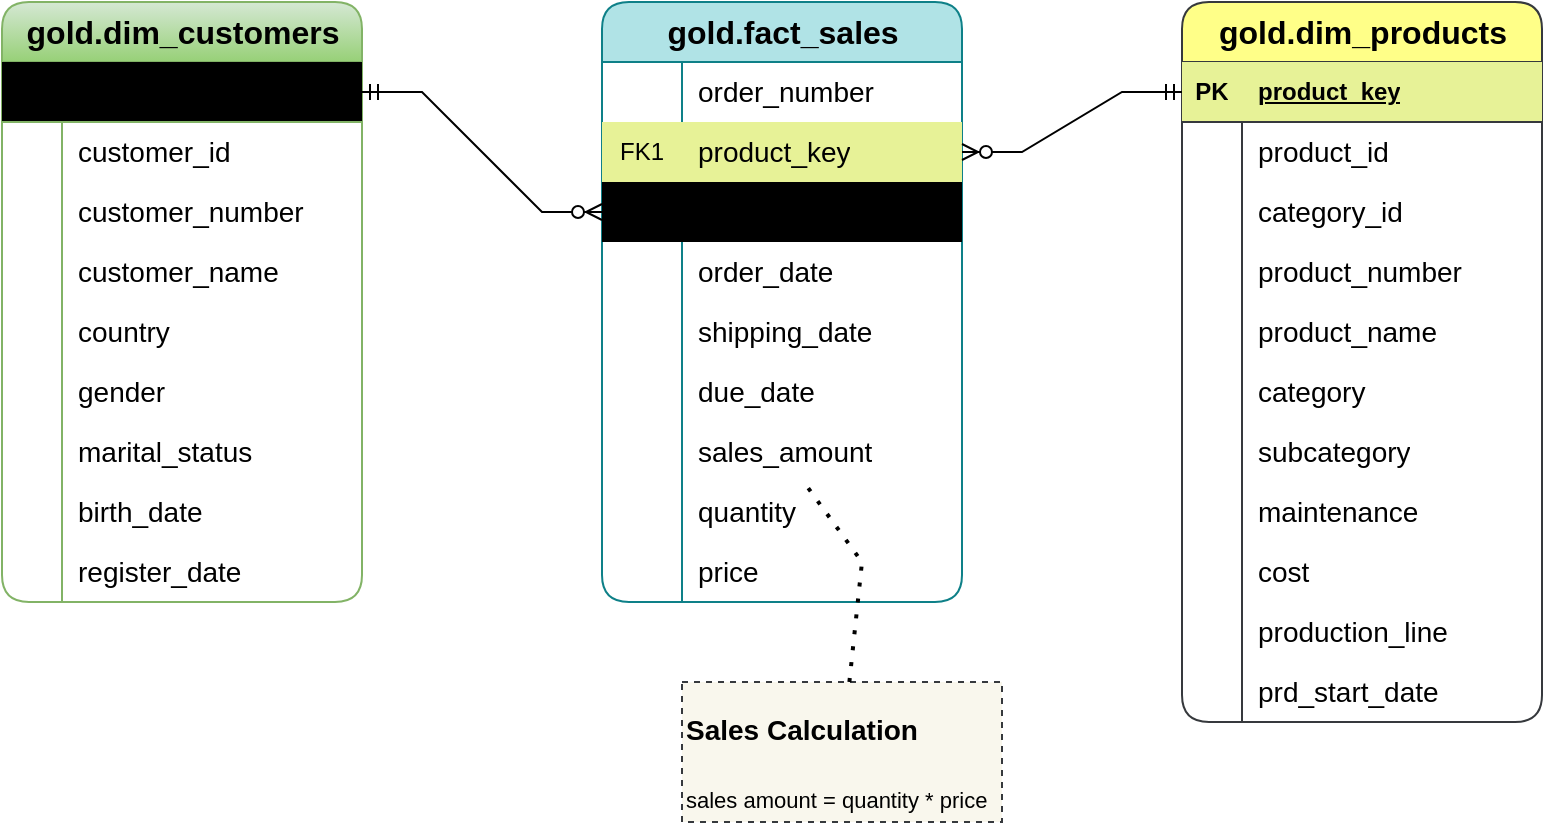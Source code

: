 <mxfile version="28.0.4">
  <diagram name="Page-1" id="lyp8Rdir4CMqiBFdiH6q">
    <mxGraphModel dx="772" dy="549" grid="1" gridSize="10" guides="1" tooltips="1" connect="1" arrows="1" fold="1" page="1" pageScale="1" pageWidth="850" pageHeight="1100" math="0" shadow="0">
      <root>
        <mxCell id="0" />
        <mxCell id="1" parent="0" />
        <mxCell id="yw7yTj31oq8TLsdQ5HwV-1" value="&lt;font style=&quot;font-size: 16px;&quot;&gt;gold.fact_sales&lt;/font&gt;" style="shape=table;startSize=30;container=1;collapsible=1;childLayout=tableLayout;fixedRows=1;rowLines=0;fontStyle=1;align=center;resizeLast=1;html=1;shadow=0;swimlaneLine=1;rounded=1;fillColor=#b0e3e6;strokeColor=#0e8088;" vertex="1" parent="1">
          <mxGeometry x="320" y="160" width="180" height="300" as="geometry" />
        </mxCell>
        <mxCell id="yw7yTj31oq8TLsdQ5HwV-5" value="" style="shape=tableRow;horizontal=0;startSize=0;swimlaneHead=0;swimlaneBody=0;fillColor=none;collapsible=0;dropTarget=0;points=[[0,0.5],[1,0.5]];portConstraint=eastwest;top=0;left=0;right=0;bottom=0;" vertex="1" parent="yw7yTj31oq8TLsdQ5HwV-1">
          <mxGeometry y="30" width="180" height="30" as="geometry" />
        </mxCell>
        <mxCell id="yw7yTj31oq8TLsdQ5HwV-6" value="" style="shape=partialRectangle;connectable=0;fillColor=none;top=0;left=0;bottom=0;right=0;editable=1;overflow=hidden;whiteSpace=wrap;html=1;" vertex="1" parent="yw7yTj31oq8TLsdQ5HwV-5">
          <mxGeometry width="40" height="30" as="geometry">
            <mxRectangle width="40" height="30" as="alternateBounds" />
          </mxGeometry>
        </mxCell>
        <mxCell id="yw7yTj31oq8TLsdQ5HwV-7" value="order_number" style="shape=partialRectangle;connectable=0;fillColor=none;top=0;left=0;bottom=0;right=0;align=left;spacingLeft=6;overflow=hidden;whiteSpace=wrap;html=1;fontSize=14;" vertex="1" parent="yw7yTj31oq8TLsdQ5HwV-5">
          <mxGeometry x="40" width="140" height="30" as="geometry">
            <mxRectangle width="140" height="30" as="alternateBounds" />
          </mxGeometry>
        </mxCell>
        <mxCell id="yw7yTj31oq8TLsdQ5HwV-8" value="" style="shape=tableRow;horizontal=0;startSize=0;swimlaneHead=0;swimlaneBody=0;collapsible=0;dropTarget=0;points=[[0,0.5],[1,0.5]];portConstraint=eastwest;top=0;left=0;right=0;bottom=0;fillColor=light-dark(#FFFFFF,#212100);strokeColor=#36393d;gradientColor=light-dark(#fcff33, #ff7777);" vertex="1" parent="yw7yTj31oq8TLsdQ5HwV-1">
          <mxGeometry y="60" width="180" height="30" as="geometry" />
        </mxCell>
        <mxCell id="yw7yTj31oq8TLsdQ5HwV-9" value="FK1" style="shape=partialRectangle;connectable=0;fillColor=light-dark(#e7f297, #212100);top=0;left=0;bottom=0;right=0;editable=1;overflow=hidden;whiteSpace=wrap;html=1;strokeColor=#36393d;" vertex="1" parent="yw7yTj31oq8TLsdQ5HwV-8">
          <mxGeometry width="40" height="30" as="geometry">
            <mxRectangle width="40" height="30" as="alternateBounds" />
          </mxGeometry>
        </mxCell>
        <mxCell id="yw7yTj31oq8TLsdQ5HwV-10" value="product_key" style="shape=partialRectangle;connectable=0;fillColor=light-dark(#e7f297, #212100);top=0;left=0;bottom=0;right=0;align=left;spacingLeft=6;overflow=hidden;whiteSpace=wrap;html=1;shadow=0;fontSize=14;strokeColor=#36393d;" vertex="1" parent="yw7yTj31oq8TLsdQ5HwV-8">
          <mxGeometry x="40" width="140" height="30" as="geometry">
            <mxRectangle width="140" height="30" as="alternateBounds" />
          </mxGeometry>
        </mxCell>
        <mxCell id="yw7yTj31oq8TLsdQ5HwV-11" value="" style="shape=tableRow;horizontal=0;startSize=0;swimlaneHead=0;swimlaneBody=0;fillColor=#d5e8d4;collapsible=0;dropTarget=0;points=[[0,0.5],[1,0.5]];portConstraint=eastwest;top=0;left=0;right=0;bottom=0;gradientColor=light-dark(#d9eecd, #295a0d);strokeColor=#82b366;" vertex="1" parent="yw7yTj31oq8TLsdQ5HwV-1">
          <mxGeometry y="90" width="180" height="30" as="geometry" />
        </mxCell>
        <mxCell id="yw7yTj31oq8TLsdQ5HwV-12" value="FK2" style="shape=partialRectangle;connectable=0;fillColor=none;top=0;left=0;bottom=0;right=0;editable=1;overflow=hidden;whiteSpace=wrap;html=1;" vertex="1" parent="yw7yTj31oq8TLsdQ5HwV-11">
          <mxGeometry width="40" height="30" as="geometry">
            <mxRectangle width="40" height="30" as="alternateBounds" />
          </mxGeometry>
        </mxCell>
        <mxCell id="yw7yTj31oq8TLsdQ5HwV-13" value="customer_key" style="shape=partialRectangle;connectable=0;fillColor=none;top=0;left=0;bottom=0;right=0;align=left;spacingLeft=6;overflow=hidden;whiteSpace=wrap;html=1;fontSize=14;" vertex="1" parent="yw7yTj31oq8TLsdQ5HwV-11">
          <mxGeometry x="40" width="140" height="30" as="geometry">
            <mxRectangle width="140" height="30" as="alternateBounds" />
          </mxGeometry>
        </mxCell>
        <mxCell id="yw7yTj31oq8TLsdQ5HwV-14" value="" style="shape=tableRow;horizontal=0;startSize=0;swimlaneHead=0;swimlaneBody=0;fillColor=none;collapsible=0;dropTarget=0;points=[[0,0.5],[1,0.5]];portConstraint=eastwest;top=0;left=0;right=0;bottom=0;" vertex="1" parent="yw7yTj31oq8TLsdQ5HwV-1">
          <mxGeometry y="120" width="180" height="30" as="geometry" />
        </mxCell>
        <mxCell id="yw7yTj31oq8TLsdQ5HwV-15" value="" style="shape=partialRectangle;connectable=0;fillColor=none;top=0;left=0;bottom=0;right=0;editable=1;overflow=hidden;whiteSpace=wrap;html=1;" vertex="1" parent="yw7yTj31oq8TLsdQ5HwV-14">
          <mxGeometry width="40" height="30" as="geometry">
            <mxRectangle width="40" height="30" as="alternateBounds" />
          </mxGeometry>
        </mxCell>
        <mxCell id="yw7yTj31oq8TLsdQ5HwV-16" value="order_date" style="shape=partialRectangle;connectable=0;fillColor=none;top=0;left=0;bottom=0;right=0;align=left;spacingLeft=6;overflow=hidden;whiteSpace=wrap;html=1;fontSize=14;" vertex="1" parent="yw7yTj31oq8TLsdQ5HwV-14">
          <mxGeometry x="40" width="140" height="30" as="geometry">
            <mxRectangle width="140" height="30" as="alternateBounds" />
          </mxGeometry>
        </mxCell>
        <mxCell id="yw7yTj31oq8TLsdQ5HwV-17" value="" style="shape=tableRow;horizontal=0;startSize=0;swimlaneHead=0;swimlaneBody=0;fillColor=none;collapsible=0;dropTarget=0;points=[[0,0.5],[1,0.5]];portConstraint=eastwest;top=0;left=0;right=0;bottom=0;" vertex="1" parent="yw7yTj31oq8TLsdQ5HwV-1">
          <mxGeometry y="150" width="180" height="30" as="geometry" />
        </mxCell>
        <mxCell id="yw7yTj31oq8TLsdQ5HwV-18" value="" style="shape=partialRectangle;connectable=0;fillColor=none;top=0;left=0;bottom=0;right=0;editable=1;overflow=hidden;whiteSpace=wrap;html=1;" vertex="1" parent="yw7yTj31oq8TLsdQ5HwV-17">
          <mxGeometry width="40" height="30" as="geometry">
            <mxRectangle width="40" height="30" as="alternateBounds" />
          </mxGeometry>
        </mxCell>
        <mxCell id="yw7yTj31oq8TLsdQ5HwV-19" value="shipping_date" style="shape=partialRectangle;connectable=0;fillColor=none;top=0;left=0;bottom=0;right=0;align=left;spacingLeft=6;overflow=hidden;whiteSpace=wrap;html=1;fontSize=14;" vertex="1" parent="yw7yTj31oq8TLsdQ5HwV-17">
          <mxGeometry x="40" width="140" height="30" as="geometry">
            <mxRectangle width="140" height="30" as="alternateBounds" />
          </mxGeometry>
        </mxCell>
        <mxCell id="yw7yTj31oq8TLsdQ5HwV-20" value="" style="shape=tableRow;horizontal=0;startSize=0;swimlaneHead=0;swimlaneBody=0;fillColor=none;collapsible=0;dropTarget=0;points=[[0,0.5],[1,0.5]];portConstraint=eastwest;top=0;left=0;right=0;bottom=0;" vertex="1" parent="yw7yTj31oq8TLsdQ5HwV-1">
          <mxGeometry y="180" width="180" height="30" as="geometry" />
        </mxCell>
        <mxCell id="yw7yTj31oq8TLsdQ5HwV-21" value="" style="shape=partialRectangle;connectable=0;fillColor=none;top=0;left=0;bottom=0;right=0;editable=1;overflow=hidden;whiteSpace=wrap;html=1;" vertex="1" parent="yw7yTj31oq8TLsdQ5HwV-20">
          <mxGeometry width="40" height="30" as="geometry">
            <mxRectangle width="40" height="30" as="alternateBounds" />
          </mxGeometry>
        </mxCell>
        <mxCell id="yw7yTj31oq8TLsdQ5HwV-22" value="due_date" style="shape=partialRectangle;connectable=0;fillColor=none;top=0;left=0;bottom=0;right=0;align=left;spacingLeft=6;overflow=hidden;whiteSpace=wrap;html=1;fontSize=14;" vertex="1" parent="yw7yTj31oq8TLsdQ5HwV-20">
          <mxGeometry x="40" width="140" height="30" as="geometry">
            <mxRectangle width="140" height="30" as="alternateBounds" />
          </mxGeometry>
        </mxCell>
        <mxCell id="yw7yTj31oq8TLsdQ5HwV-23" value="" style="shape=tableRow;horizontal=0;startSize=0;swimlaneHead=0;swimlaneBody=0;fillColor=none;collapsible=0;dropTarget=0;points=[[0,0.5],[1,0.5]];portConstraint=eastwest;top=0;left=0;right=0;bottom=0;" vertex="1" parent="yw7yTj31oq8TLsdQ5HwV-1">
          <mxGeometry y="210" width="180" height="30" as="geometry" />
        </mxCell>
        <mxCell id="yw7yTj31oq8TLsdQ5HwV-24" value="" style="shape=partialRectangle;connectable=0;fillColor=none;top=0;left=0;bottom=0;right=0;editable=1;overflow=hidden;whiteSpace=wrap;html=1;" vertex="1" parent="yw7yTj31oq8TLsdQ5HwV-23">
          <mxGeometry width="40" height="30" as="geometry">
            <mxRectangle width="40" height="30" as="alternateBounds" />
          </mxGeometry>
        </mxCell>
        <mxCell id="yw7yTj31oq8TLsdQ5HwV-25" value="sales_amount" style="shape=partialRectangle;connectable=0;fillColor=none;top=0;left=0;bottom=0;right=0;align=left;spacingLeft=6;overflow=hidden;whiteSpace=wrap;html=1;fontSize=14;" vertex="1" parent="yw7yTj31oq8TLsdQ5HwV-23">
          <mxGeometry x="40" width="140" height="30" as="geometry">
            <mxRectangle width="140" height="30" as="alternateBounds" />
          </mxGeometry>
        </mxCell>
        <mxCell id="yw7yTj31oq8TLsdQ5HwV-26" value="" style="shape=tableRow;horizontal=0;startSize=0;swimlaneHead=0;swimlaneBody=0;fillColor=none;collapsible=0;dropTarget=0;points=[[0,0.5],[1,0.5]];portConstraint=eastwest;top=0;left=0;right=0;bottom=0;" vertex="1" parent="yw7yTj31oq8TLsdQ5HwV-1">
          <mxGeometry y="240" width="180" height="30" as="geometry" />
        </mxCell>
        <mxCell id="yw7yTj31oq8TLsdQ5HwV-27" value="" style="shape=partialRectangle;connectable=0;fillColor=none;top=0;left=0;bottom=0;right=0;editable=1;overflow=hidden;whiteSpace=wrap;html=1;" vertex="1" parent="yw7yTj31oq8TLsdQ5HwV-26">
          <mxGeometry width="40" height="30" as="geometry">
            <mxRectangle width="40" height="30" as="alternateBounds" />
          </mxGeometry>
        </mxCell>
        <mxCell id="yw7yTj31oq8TLsdQ5HwV-28" value="quantity" style="shape=partialRectangle;connectable=0;fillColor=none;top=0;left=0;bottom=0;right=0;align=left;spacingLeft=6;overflow=hidden;whiteSpace=wrap;html=1;fontSize=14;" vertex="1" parent="yw7yTj31oq8TLsdQ5HwV-26">
          <mxGeometry x="40" width="140" height="30" as="geometry">
            <mxRectangle width="140" height="30" as="alternateBounds" />
          </mxGeometry>
        </mxCell>
        <mxCell id="yw7yTj31oq8TLsdQ5HwV-29" value="" style="shape=tableRow;horizontal=0;startSize=0;swimlaneHead=0;swimlaneBody=0;fillColor=none;collapsible=0;dropTarget=0;points=[[0,0.5],[1,0.5]];portConstraint=eastwest;top=0;left=0;right=0;bottom=0;" vertex="1" parent="yw7yTj31oq8TLsdQ5HwV-1">
          <mxGeometry y="270" width="180" height="30" as="geometry" />
        </mxCell>
        <mxCell id="yw7yTj31oq8TLsdQ5HwV-30" value="" style="shape=partialRectangle;connectable=0;fillColor=none;top=0;left=0;bottom=0;right=0;editable=1;overflow=hidden;whiteSpace=wrap;html=1;" vertex="1" parent="yw7yTj31oq8TLsdQ5HwV-29">
          <mxGeometry width="40" height="30" as="geometry">
            <mxRectangle width="40" height="30" as="alternateBounds" />
          </mxGeometry>
        </mxCell>
        <mxCell id="yw7yTj31oq8TLsdQ5HwV-31" value="price" style="shape=partialRectangle;connectable=0;fillColor=none;top=0;left=0;bottom=0;right=0;align=left;spacingLeft=6;overflow=hidden;whiteSpace=wrap;html=1;fontSize=14;" vertex="1" parent="yw7yTj31oq8TLsdQ5HwV-29">
          <mxGeometry x="40" width="140" height="30" as="geometry">
            <mxRectangle width="140" height="30" as="alternateBounds" />
          </mxGeometry>
        </mxCell>
        <mxCell id="yw7yTj31oq8TLsdQ5HwV-32" value="&lt;font style=&quot;font-size: 16px;&quot;&gt;gold.dim_products&lt;/font&gt;" style="shape=table;startSize=30;container=1;collapsible=1;childLayout=tableLayout;fixedRows=1;rowLines=0;fontStyle=1;align=center;resizeLast=1;html=1;shadow=0;swimlaneLine=1;rounded=1;fillColor=#ffff88;strokeColor=#36393d;" vertex="1" parent="1">
          <mxGeometry x="610" y="160" width="180" height="360" as="geometry" />
        </mxCell>
        <mxCell id="yw7yTj31oq8TLsdQ5HwV-33" value="" style="shape=tableRow;horizontal=0;startSize=0;swimlaneHead=0;swimlaneBody=0;fillColor=light-dark(#e7f297, #212100);collapsible=0;dropTarget=0;points=[[0,0.5],[1,0.5]];portConstraint=eastwest;top=0;left=0;right=0;bottom=1;strokeColor=#36393d;gradientColor=none;" vertex="1" parent="yw7yTj31oq8TLsdQ5HwV-32">
          <mxGeometry y="30" width="180" height="30" as="geometry" />
        </mxCell>
        <mxCell id="yw7yTj31oq8TLsdQ5HwV-34" value="PK" style="shape=partialRectangle;connectable=0;fillColor=none;top=0;left=0;bottom=0;right=0;fontStyle=1;overflow=hidden;whiteSpace=wrap;html=1;" vertex="1" parent="yw7yTj31oq8TLsdQ5HwV-33">
          <mxGeometry width="30" height="30" as="geometry">
            <mxRectangle width="30" height="30" as="alternateBounds" />
          </mxGeometry>
        </mxCell>
        <mxCell id="yw7yTj31oq8TLsdQ5HwV-35" value="product_key" style="shape=partialRectangle;connectable=0;fillColor=none;top=0;left=0;bottom=0;right=0;align=left;spacingLeft=6;fontStyle=5;overflow=hidden;whiteSpace=wrap;html=1;" vertex="1" parent="yw7yTj31oq8TLsdQ5HwV-33">
          <mxGeometry x="30" width="150" height="30" as="geometry">
            <mxRectangle width="150" height="30" as="alternateBounds" />
          </mxGeometry>
        </mxCell>
        <mxCell id="yw7yTj31oq8TLsdQ5HwV-36" value="" style="shape=tableRow;horizontal=0;startSize=0;swimlaneHead=0;swimlaneBody=0;fillColor=none;collapsible=0;dropTarget=0;points=[[0,0.5],[1,0.5]];portConstraint=eastwest;top=0;left=0;right=0;bottom=0;" vertex="1" parent="yw7yTj31oq8TLsdQ5HwV-32">
          <mxGeometry y="60" width="180" height="30" as="geometry" />
        </mxCell>
        <mxCell id="yw7yTj31oq8TLsdQ5HwV-37" value="" style="shape=partialRectangle;connectable=0;fillColor=none;top=0;left=0;bottom=0;right=0;editable=1;overflow=hidden;whiteSpace=wrap;html=1;" vertex="1" parent="yw7yTj31oq8TLsdQ5HwV-36">
          <mxGeometry width="30" height="30" as="geometry">
            <mxRectangle width="30" height="30" as="alternateBounds" />
          </mxGeometry>
        </mxCell>
        <mxCell id="yw7yTj31oq8TLsdQ5HwV-38" value="product_id" style="shape=partialRectangle;connectable=0;fillColor=none;top=0;left=0;bottom=0;right=0;align=left;spacingLeft=6;overflow=hidden;whiteSpace=wrap;html=1;fontSize=14;" vertex="1" parent="yw7yTj31oq8TLsdQ5HwV-36">
          <mxGeometry x="30" width="150" height="30" as="geometry">
            <mxRectangle width="150" height="30" as="alternateBounds" />
          </mxGeometry>
        </mxCell>
        <mxCell id="yw7yTj31oq8TLsdQ5HwV-39" value="" style="shape=tableRow;horizontal=0;startSize=0;swimlaneHead=0;swimlaneBody=0;fillColor=none;collapsible=0;dropTarget=0;points=[[0,0.5],[1,0.5]];portConstraint=eastwest;top=0;left=0;right=0;bottom=0;" vertex="1" parent="yw7yTj31oq8TLsdQ5HwV-32">
          <mxGeometry y="90" width="180" height="30" as="geometry" />
        </mxCell>
        <mxCell id="yw7yTj31oq8TLsdQ5HwV-40" value="" style="shape=partialRectangle;connectable=0;fillColor=none;top=0;left=0;bottom=0;right=0;editable=1;overflow=hidden;whiteSpace=wrap;html=1;" vertex="1" parent="yw7yTj31oq8TLsdQ5HwV-39">
          <mxGeometry width="30" height="30" as="geometry">
            <mxRectangle width="30" height="30" as="alternateBounds" />
          </mxGeometry>
        </mxCell>
        <mxCell id="yw7yTj31oq8TLsdQ5HwV-41" value="category_id" style="shape=partialRectangle;connectable=0;fillColor=none;top=0;left=0;bottom=0;right=0;align=left;spacingLeft=6;overflow=hidden;whiteSpace=wrap;html=1;shadow=0;fontSize=14;" vertex="1" parent="yw7yTj31oq8TLsdQ5HwV-39">
          <mxGeometry x="30" width="150" height="30" as="geometry">
            <mxRectangle width="150" height="30" as="alternateBounds" />
          </mxGeometry>
        </mxCell>
        <mxCell id="yw7yTj31oq8TLsdQ5HwV-42" value="" style="shape=tableRow;horizontal=0;startSize=0;swimlaneHead=0;swimlaneBody=0;fillColor=none;collapsible=0;dropTarget=0;points=[[0,0.5],[1,0.5]];portConstraint=eastwest;top=0;left=0;right=0;bottom=0;" vertex="1" parent="yw7yTj31oq8TLsdQ5HwV-32">
          <mxGeometry y="120" width="180" height="30" as="geometry" />
        </mxCell>
        <mxCell id="yw7yTj31oq8TLsdQ5HwV-43" value="" style="shape=partialRectangle;connectable=0;fillColor=none;top=0;left=0;bottom=0;right=0;editable=1;overflow=hidden;whiteSpace=wrap;html=1;" vertex="1" parent="yw7yTj31oq8TLsdQ5HwV-42">
          <mxGeometry width="30" height="30" as="geometry">
            <mxRectangle width="30" height="30" as="alternateBounds" />
          </mxGeometry>
        </mxCell>
        <mxCell id="yw7yTj31oq8TLsdQ5HwV-44" value="product_number" style="shape=partialRectangle;connectable=0;fillColor=none;top=0;left=0;bottom=0;right=0;align=left;spacingLeft=6;overflow=hidden;whiteSpace=wrap;html=1;fontSize=14;" vertex="1" parent="yw7yTj31oq8TLsdQ5HwV-42">
          <mxGeometry x="30" width="150" height="30" as="geometry">
            <mxRectangle width="150" height="30" as="alternateBounds" />
          </mxGeometry>
        </mxCell>
        <mxCell id="yw7yTj31oq8TLsdQ5HwV-45" value="" style="shape=tableRow;horizontal=0;startSize=0;swimlaneHead=0;swimlaneBody=0;fillColor=none;collapsible=0;dropTarget=0;points=[[0,0.5],[1,0.5]];portConstraint=eastwest;top=0;left=0;right=0;bottom=0;" vertex="1" parent="yw7yTj31oq8TLsdQ5HwV-32">
          <mxGeometry y="150" width="180" height="30" as="geometry" />
        </mxCell>
        <mxCell id="yw7yTj31oq8TLsdQ5HwV-46" value="" style="shape=partialRectangle;connectable=0;fillColor=none;top=0;left=0;bottom=0;right=0;editable=1;overflow=hidden;whiteSpace=wrap;html=1;" vertex="1" parent="yw7yTj31oq8TLsdQ5HwV-45">
          <mxGeometry width="30" height="30" as="geometry">
            <mxRectangle width="30" height="30" as="alternateBounds" />
          </mxGeometry>
        </mxCell>
        <mxCell id="yw7yTj31oq8TLsdQ5HwV-47" value="product_name" style="shape=partialRectangle;connectable=0;fillColor=none;top=0;left=0;bottom=0;right=0;align=left;spacingLeft=6;overflow=hidden;whiteSpace=wrap;html=1;fontSize=14;" vertex="1" parent="yw7yTj31oq8TLsdQ5HwV-45">
          <mxGeometry x="30" width="150" height="30" as="geometry">
            <mxRectangle width="150" height="30" as="alternateBounds" />
          </mxGeometry>
        </mxCell>
        <mxCell id="yw7yTj31oq8TLsdQ5HwV-48" value="" style="shape=tableRow;horizontal=0;startSize=0;swimlaneHead=0;swimlaneBody=0;fillColor=none;collapsible=0;dropTarget=0;points=[[0,0.5],[1,0.5]];portConstraint=eastwest;top=0;left=0;right=0;bottom=0;" vertex="1" parent="yw7yTj31oq8TLsdQ5HwV-32">
          <mxGeometry y="180" width="180" height="30" as="geometry" />
        </mxCell>
        <mxCell id="yw7yTj31oq8TLsdQ5HwV-49" value="" style="shape=partialRectangle;connectable=0;fillColor=none;top=0;left=0;bottom=0;right=0;editable=1;overflow=hidden;whiteSpace=wrap;html=1;" vertex="1" parent="yw7yTj31oq8TLsdQ5HwV-48">
          <mxGeometry width="30" height="30" as="geometry">
            <mxRectangle width="30" height="30" as="alternateBounds" />
          </mxGeometry>
        </mxCell>
        <mxCell id="yw7yTj31oq8TLsdQ5HwV-50" value="category" style="shape=partialRectangle;connectable=0;fillColor=none;top=0;left=0;bottom=0;right=0;align=left;spacingLeft=6;overflow=hidden;whiteSpace=wrap;html=1;fontSize=14;" vertex="1" parent="yw7yTj31oq8TLsdQ5HwV-48">
          <mxGeometry x="30" width="150" height="30" as="geometry">
            <mxRectangle width="150" height="30" as="alternateBounds" />
          </mxGeometry>
        </mxCell>
        <mxCell id="yw7yTj31oq8TLsdQ5HwV-51" value="" style="shape=tableRow;horizontal=0;startSize=0;swimlaneHead=0;swimlaneBody=0;fillColor=none;collapsible=0;dropTarget=0;points=[[0,0.5],[1,0.5]];portConstraint=eastwest;top=0;left=0;right=0;bottom=0;" vertex="1" parent="yw7yTj31oq8TLsdQ5HwV-32">
          <mxGeometry y="210" width="180" height="30" as="geometry" />
        </mxCell>
        <mxCell id="yw7yTj31oq8TLsdQ5HwV-52" value="" style="shape=partialRectangle;connectable=0;fillColor=none;top=0;left=0;bottom=0;right=0;editable=1;overflow=hidden;whiteSpace=wrap;html=1;" vertex="1" parent="yw7yTj31oq8TLsdQ5HwV-51">
          <mxGeometry width="30" height="30" as="geometry">
            <mxRectangle width="30" height="30" as="alternateBounds" />
          </mxGeometry>
        </mxCell>
        <mxCell id="yw7yTj31oq8TLsdQ5HwV-53" value="subcategory" style="shape=partialRectangle;connectable=0;fillColor=none;top=0;left=0;bottom=0;right=0;align=left;spacingLeft=6;overflow=hidden;whiteSpace=wrap;html=1;fontSize=14;" vertex="1" parent="yw7yTj31oq8TLsdQ5HwV-51">
          <mxGeometry x="30" width="150" height="30" as="geometry">
            <mxRectangle width="150" height="30" as="alternateBounds" />
          </mxGeometry>
        </mxCell>
        <mxCell id="yw7yTj31oq8TLsdQ5HwV-54" value="" style="shape=tableRow;horizontal=0;startSize=0;swimlaneHead=0;swimlaneBody=0;fillColor=none;collapsible=0;dropTarget=0;points=[[0,0.5],[1,0.5]];portConstraint=eastwest;top=0;left=0;right=0;bottom=0;" vertex="1" parent="yw7yTj31oq8TLsdQ5HwV-32">
          <mxGeometry y="240" width="180" height="30" as="geometry" />
        </mxCell>
        <mxCell id="yw7yTj31oq8TLsdQ5HwV-55" value="" style="shape=partialRectangle;connectable=0;fillColor=none;top=0;left=0;bottom=0;right=0;editable=1;overflow=hidden;whiteSpace=wrap;html=1;" vertex="1" parent="yw7yTj31oq8TLsdQ5HwV-54">
          <mxGeometry width="30" height="30" as="geometry">
            <mxRectangle width="30" height="30" as="alternateBounds" />
          </mxGeometry>
        </mxCell>
        <mxCell id="yw7yTj31oq8TLsdQ5HwV-56" value="maintenance" style="shape=partialRectangle;connectable=0;fillColor=none;top=0;left=0;bottom=0;right=0;align=left;spacingLeft=6;overflow=hidden;whiteSpace=wrap;html=1;fontSize=14;" vertex="1" parent="yw7yTj31oq8TLsdQ5HwV-54">
          <mxGeometry x="30" width="150" height="30" as="geometry">
            <mxRectangle width="150" height="30" as="alternateBounds" />
          </mxGeometry>
        </mxCell>
        <mxCell id="yw7yTj31oq8TLsdQ5HwV-57" value="" style="shape=tableRow;horizontal=0;startSize=0;swimlaneHead=0;swimlaneBody=0;fillColor=none;collapsible=0;dropTarget=0;points=[[0,0.5],[1,0.5]];portConstraint=eastwest;top=0;left=0;right=0;bottom=0;" vertex="1" parent="yw7yTj31oq8TLsdQ5HwV-32">
          <mxGeometry y="270" width="180" height="30" as="geometry" />
        </mxCell>
        <mxCell id="yw7yTj31oq8TLsdQ5HwV-58" value="" style="shape=partialRectangle;connectable=0;fillColor=none;top=0;left=0;bottom=0;right=0;editable=1;overflow=hidden;whiteSpace=wrap;html=1;" vertex="1" parent="yw7yTj31oq8TLsdQ5HwV-57">
          <mxGeometry width="30" height="30" as="geometry">
            <mxRectangle width="30" height="30" as="alternateBounds" />
          </mxGeometry>
        </mxCell>
        <mxCell id="yw7yTj31oq8TLsdQ5HwV-59" value="cost" style="shape=partialRectangle;connectable=0;fillColor=none;top=0;left=0;bottom=0;right=0;align=left;spacingLeft=6;overflow=hidden;whiteSpace=wrap;html=1;fontSize=14;" vertex="1" parent="yw7yTj31oq8TLsdQ5HwV-57">
          <mxGeometry x="30" width="150" height="30" as="geometry">
            <mxRectangle width="150" height="30" as="alternateBounds" />
          </mxGeometry>
        </mxCell>
        <mxCell id="yw7yTj31oq8TLsdQ5HwV-60" value="" style="shape=tableRow;horizontal=0;startSize=0;swimlaneHead=0;swimlaneBody=0;fillColor=none;collapsible=0;dropTarget=0;points=[[0,0.5],[1,0.5]];portConstraint=eastwest;top=0;left=0;right=0;bottom=0;" vertex="1" parent="yw7yTj31oq8TLsdQ5HwV-32">
          <mxGeometry y="300" width="180" height="30" as="geometry" />
        </mxCell>
        <mxCell id="yw7yTj31oq8TLsdQ5HwV-61" value="" style="shape=partialRectangle;connectable=0;fillColor=none;top=0;left=0;bottom=0;right=0;editable=1;overflow=hidden;whiteSpace=wrap;html=1;" vertex="1" parent="yw7yTj31oq8TLsdQ5HwV-60">
          <mxGeometry width="30" height="30" as="geometry">
            <mxRectangle width="30" height="30" as="alternateBounds" />
          </mxGeometry>
        </mxCell>
        <mxCell id="yw7yTj31oq8TLsdQ5HwV-62" value="production_line" style="shape=partialRectangle;connectable=0;fillColor=none;top=0;left=0;bottom=0;right=0;align=left;spacingLeft=6;overflow=hidden;whiteSpace=wrap;html=1;fontSize=14;" vertex="1" parent="yw7yTj31oq8TLsdQ5HwV-60">
          <mxGeometry x="30" width="150" height="30" as="geometry">
            <mxRectangle width="150" height="30" as="alternateBounds" />
          </mxGeometry>
        </mxCell>
        <mxCell id="yw7yTj31oq8TLsdQ5HwV-95" value="" style="shape=tableRow;horizontal=0;startSize=0;swimlaneHead=0;swimlaneBody=0;fillColor=none;collapsible=0;dropTarget=0;points=[[0,0.5],[1,0.5]];portConstraint=eastwest;top=0;left=0;right=0;bottom=0;" vertex="1" parent="yw7yTj31oq8TLsdQ5HwV-32">
          <mxGeometry y="330" width="180" height="30" as="geometry" />
        </mxCell>
        <mxCell id="yw7yTj31oq8TLsdQ5HwV-96" value="" style="shape=partialRectangle;connectable=0;fillColor=none;top=0;left=0;bottom=0;right=0;editable=1;overflow=hidden;whiteSpace=wrap;html=1;" vertex="1" parent="yw7yTj31oq8TLsdQ5HwV-95">
          <mxGeometry width="30" height="30" as="geometry">
            <mxRectangle width="30" height="30" as="alternateBounds" />
          </mxGeometry>
        </mxCell>
        <mxCell id="yw7yTj31oq8TLsdQ5HwV-97" value="prd_start_date" style="shape=partialRectangle;connectable=0;fillColor=none;top=0;left=0;bottom=0;right=0;align=left;spacingLeft=6;overflow=hidden;whiteSpace=wrap;html=1;fontSize=14;" vertex="1" parent="yw7yTj31oq8TLsdQ5HwV-95">
          <mxGeometry x="30" width="150" height="30" as="geometry">
            <mxRectangle width="150" height="30" as="alternateBounds" />
          </mxGeometry>
        </mxCell>
        <mxCell id="yw7yTj31oq8TLsdQ5HwV-63" value="&lt;font style=&quot;font-size: 16px;&quot;&gt;gold.dim_customers&lt;/font&gt;" style="shape=table;startSize=30;container=1;collapsible=1;childLayout=tableLayout;fixedRows=1;rowLines=0;fontStyle=1;align=center;resizeLast=1;html=1;shadow=0;swimlaneLine=1;rounded=1;fillColor=#d5e8d4;strokeColor=#82b366;gradientColor=#97d077;" vertex="1" parent="1">
          <mxGeometry x="20" y="160" width="180" height="300" as="geometry" />
        </mxCell>
        <mxCell id="yw7yTj31oq8TLsdQ5HwV-64" value="" style="shape=tableRow;horizontal=0;startSize=0;swimlaneHead=0;swimlaneBody=0;fillColor=#d5e8d4;collapsible=0;dropTarget=0;points=[[0,0.5],[1,0.5]];portConstraint=eastwest;top=0;left=0;right=0;bottom=1;gradientColor=light-dark(#d9eecd, #295a0d);strokeColor=#82b366;" vertex="1" parent="yw7yTj31oq8TLsdQ5HwV-63">
          <mxGeometry y="30" width="180" height="30" as="geometry" />
        </mxCell>
        <mxCell id="yw7yTj31oq8TLsdQ5HwV-65" value="PK" style="shape=partialRectangle;connectable=0;fillColor=none;top=0;left=0;bottom=0;right=0;fontStyle=1;overflow=hidden;whiteSpace=wrap;html=1;" vertex="1" parent="yw7yTj31oq8TLsdQ5HwV-64">
          <mxGeometry width="30" height="30" as="geometry">
            <mxRectangle width="30" height="30" as="alternateBounds" />
          </mxGeometry>
        </mxCell>
        <mxCell id="yw7yTj31oq8TLsdQ5HwV-66" value="customer_key" style="shape=partialRectangle;connectable=0;fillColor=none;top=0;left=0;bottom=0;right=0;align=left;spacingLeft=6;fontStyle=5;overflow=hidden;whiteSpace=wrap;html=1;" vertex="1" parent="yw7yTj31oq8TLsdQ5HwV-64">
          <mxGeometry x="30" width="150" height="30" as="geometry">
            <mxRectangle width="150" height="30" as="alternateBounds" />
          </mxGeometry>
        </mxCell>
        <mxCell id="yw7yTj31oq8TLsdQ5HwV-67" value="" style="shape=tableRow;horizontal=0;startSize=0;swimlaneHead=0;swimlaneBody=0;fillColor=none;collapsible=0;dropTarget=0;points=[[0,0.5],[1,0.5]];portConstraint=eastwest;top=0;left=0;right=0;bottom=0;" vertex="1" parent="yw7yTj31oq8TLsdQ5HwV-63">
          <mxGeometry y="60" width="180" height="30" as="geometry" />
        </mxCell>
        <mxCell id="yw7yTj31oq8TLsdQ5HwV-68" value="" style="shape=partialRectangle;connectable=0;fillColor=none;top=0;left=0;bottom=0;right=0;editable=1;overflow=hidden;whiteSpace=wrap;html=1;" vertex="1" parent="yw7yTj31oq8TLsdQ5HwV-67">
          <mxGeometry width="30" height="30" as="geometry">
            <mxRectangle width="30" height="30" as="alternateBounds" />
          </mxGeometry>
        </mxCell>
        <mxCell id="yw7yTj31oq8TLsdQ5HwV-69" value="customer_id" style="shape=partialRectangle;connectable=0;fillColor=none;top=0;left=0;bottom=0;right=0;align=left;spacingLeft=6;overflow=hidden;whiteSpace=wrap;html=1;fontSize=14;" vertex="1" parent="yw7yTj31oq8TLsdQ5HwV-67">
          <mxGeometry x="30" width="150" height="30" as="geometry">
            <mxRectangle width="150" height="30" as="alternateBounds" />
          </mxGeometry>
        </mxCell>
        <mxCell id="yw7yTj31oq8TLsdQ5HwV-70" value="" style="shape=tableRow;horizontal=0;startSize=0;swimlaneHead=0;swimlaneBody=0;fillColor=none;collapsible=0;dropTarget=0;points=[[0,0.5],[1,0.5]];portConstraint=eastwest;top=0;left=0;right=0;bottom=0;" vertex="1" parent="yw7yTj31oq8TLsdQ5HwV-63">
          <mxGeometry y="90" width="180" height="30" as="geometry" />
        </mxCell>
        <mxCell id="yw7yTj31oq8TLsdQ5HwV-71" value="" style="shape=partialRectangle;connectable=0;fillColor=none;top=0;left=0;bottom=0;right=0;editable=1;overflow=hidden;whiteSpace=wrap;html=1;" vertex="1" parent="yw7yTj31oq8TLsdQ5HwV-70">
          <mxGeometry width="30" height="30" as="geometry">
            <mxRectangle width="30" height="30" as="alternateBounds" />
          </mxGeometry>
        </mxCell>
        <mxCell id="yw7yTj31oq8TLsdQ5HwV-72" value="customer_number" style="shape=partialRectangle;connectable=0;fillColor=none;top=0;left=0;bottom=0;right=0;align=left;spacingLeft=6;overflow=hidden;whiteSpace=wrap;html=1;shadow=0;fontSize=14;" vertex="1" parent="yw7yTj31oq8TLsdQ5HwV-70">
          <mxGeometry x="30" width="150" height="30" as="geometry">
            <mxRectangle width="150" height="30" as="alternateBounds" />
          </mxGeometry>
        </mxCell>
        <mxCell id="yw7yTj31oq8TLsdQ5HwV-73" value="" style="shape=tableRow;horizontal=0;startSize=0;swimlaneHead=0;swimlaneBody=0;fillColor=none;collapsible=0;dropTarget=0;points=[[0,0.5],[1,0.5]];portConstraint=eastwest;top=0;left=0;right=0;bottom=0;" vertex="1" parent="yw7yTj31oq8TLsdQ5HwV-63">
          <mxGeometry y="120" width="180" height="30" as="geometry" />
        </mxCell>
        <mxCell id="yw7yTj31oq8TLsdQ5HwV-74" value="" style="shape=partialRectangle;connectable=0;fillColor=none;top=0;left=0;bottom=0;right=0;editable=1;overflow=hidden;whiteSpace=wrap;html=1;" vertex="1" parent="yw7yTj31oq8TLsdQ5HwV-73">
          <mxGeometry width="30" height="30" as="geometry">
            <mxRectangle width="30" height="30" as="alternateBounds" />
          </mxGeometry>
        </mxCell>
        <mxCell id="yw7yTj31oq8TLsdQ5HwV-75" value="customer_name" style="shape=partialRectangle;connectable=0;fillColor=none;top=0;left=0;bottom=0;right=0;align=left;spacingLeft=6;overflow=hidden;whiteSpace=wrap;html=1;fontSize=14;" vertex="1" parent="yw7yTj31oq8TLsdQ5HwV-73">
          <mxGeometry x="30" width="150" height="30" as="geometry">
            <mxRectangle width="150" height="30" as="alternateBounds" />
          </mxGeometry>
        </mxCell>
        <mxCell id="yw7yTj31oq8TLsdQ5HwV-76" value="" style="shape=tableRow;horizontal=0;startSize=0;swimlaneHead=0;swimlaneBody=0;fillColor=none;collapsible=0;dropTarget=0;points=[[0,0.5],[1,0.5]];portConstraint=eastwest;top=0;left=0;right=0;bottom=0;" vertex="1" parent="yw7yTj31oq8TLsdQ5HwV-63">
          <mxGeometry y="150" width="180" height="30" as="geometry" />
        </mxCell>
        <mxCell id="yw7yTj31oq8TLsdQ5HwV-77" value="" style="shape=partialRectangle;connectable=0;fillColor=none;top=0;left=0;bottom=0;right=0;editable=1;overflow=hidden;whiteSpace=wrap;html=1;" vertex="1" parent="yw7yTj31oq8TLsdQ5HwV-76">
          <mxGeometry width="30" height="30" as="geometry">
            <mxRectangle width="30" height="30" as="alternateBounds" />
          </mxGeometry>
        </mxCell>
        <mxCell id="yw7yTj31oq8TLsdQ5HwV-78" value="country" style="shape=partialRectangle;connectable=0;fillColor=none;top=0;left=0;bottom=0;right=0;align=left;spacingLeft=6;overflow=hidden;whiteSpace=wrap;html=1;fontSize=14;" vertex="1" parent="yw7yTj31oq8TLsdQ5HwV-76">
          <mxGeometry x="30" width="150" height="30" as="geometry">
            <mxRectangle width="150" height="30" as="alternateBounds" />
          </mxGeometry>
        </mxCell>
        <mxCell id="yw7yTj31oq8TLsdQ5HwV-79" value="" style="shape=tableRow;horizontal=0;startSize=0;swimlaneHead=0;swimlaneBody=0;fillColor=none;collapsible=0;dropTarget=0;points=[[0,0.5],[1,0.5]];portConstraint=eastwest;top=0;left=0;right=0;bottom=0;" vertex="1" parent="yw7yTj31oq8TLsdQ5HwV-63">
          <mxGeometry y="180" width="180" height="30" as="geometry" />
        </mxCell>
        <mxCell id="yw7yTj31oq8TLsdQ5HwV-80" value="" style="shape=partialRectangle;connectable=0;fillColor=none;top=0;left=0;bottom=0;right=0;editable=1;overflow=hidden;whiteSpace=wrap;html=1;" vertex="1" parent="yw7yTj31oq8TLsdQ5HwV-79">
          <mxGeometry width="30" height="30" as="geometry">
            <mxRectangle width="30" height="30" as="alternateBounds" />
          </mxGeometry>
        </mxCell>
        <mxCell id="yw7yTj31oq8TLsdQ5HwV-81" value="gender" style="shape=partialRectangle;connectable=0;fillColor=none;top=0;left=0;bottom=0;right=0;align=left;spacingLeft=6;overflow=hidden;whiteSpace=wrap;html=1;fontSize=14;" vertex="1" parent="yw7yTj31oq8TLsdQ5HwV-79">
          <mxGeometry x="30" width="150" height="30" as="geometry">
            <mxRectangle width="150" height="30" as="alternateBounds" />
          </mxGeometry>
        </mxCell>
        <mxCell id="yw7yTj31oq8TLsdQ5HwV-82" value="" style="shape=tableRow;horizontal=0;startSize=0;swimlaneHead=0;swimlaneBody=0;fillColor=none;collapsible=0;dropTarget=0;points=[[0,0.5],[1,0.5]];portConstraint=eastwest;top=0;left=0;right=0;bottom=0;" vertex="1" parent="yw7yTj31oq8TLsdQ5HwV-63">
          <mxGeometry y="210" width="180" height="30" as="geometry" />
        </mxCell>
        <mxCell id="yw7yTj31oq8TLsdQ5HwV-83" value="" style="shape=partialRectangle;connectable=0;fillColor=none;top=0;left=0;bottom=0;right=0;editable=1;overflow=hidden;whiteSpace=wrap;html=1;" vertex="1" parent="yw7yTj31oq8TLsdQ5HwV-82">
          <mxGeometry width="30" height="30" as="geometry">
            <mxRectangle width="30" height="30" as="alternateBounds" />
          </mxGeometry>
        </mxCell>
        <mxCell id="yw7yTj31oq8TLsdQ5HwV-84" value="marital_status" style="shape=partialRectangle;connectable=0;fillColor=none;top=0;left=0;bottom=0;right=0;align=left;spacingLeft=6;overflow=hidden;whiteSpace=wrap;html=1;fontSize=14;" vertex="1" parent="yw7yTj31oq8TLsdQ5HwV-82">
          <mxGeometry x="30" width="150" height="30" as="geometry">
            <mxRectangle width="150" height="30" as="alternateBounds" />
          </mxGeometry>
        </mxCell>
        <mxCell id="yw7yTj31oq8TLsdQ5HwV-85" value="" style="shape=tableRow;horizontal=0;startSize=0;swimlaneHead=0;swimlaneBody=0;fillColor=none;collapsible=0;dropTarget=0;points=[[0,0.5],[1,0.5]];portConstraint=eastwest;top=0;left=0;right=0;bottom=0;" vertex="1" parent="yw7yTj31oq8TLsdQ5HwV-63">
          <mxGeometry y="240" width="180" height="30" as="geometry" />
        </mxCell>
        <mxCell id="yw7yTj31oq8TLsdQ5HwV-86" value="" style="shape=partialRectangle;connectable=0;fillColor=none;top=0;left=0;bottom=0;right=0;editable=1;overflow=hidden;whiteSpace=wrap;html=1;" vertex="1" parent="yw7yTj31oq8TLsdQ5HwV-85">
          <mxGeometry width="30" height="30" as="geometry">
            <mxRectangle width="30" height="30" as="alternateBounds" />
          </mxGeometry>
        </mxCell>
        <mxCell id="yw7yTj31oq8TLsdQ5HwV-87" value="birth_date" style="shape=partialRectangle;connectable=0;fillColor=none;top=0;left=0;bottom=0;right=0;align=left;spacingLeft=6;overflow=hidden;whiteSpace=wrap;html=1;fontSize=14;" vertex="1" parent="yw7yTj31oq8TLsdQ5HwV-85">
          <mxGeometry x="30" width="150" height="30" as="geometry">
            <mxRectangle width="150" height="30" as="alternateBounds" />
          </mxGeometry>
        </mxCell>
        <mxCell id="yw7yTj31oq8TLsdQ5HwV-88" value="" style="shape=tableRow;horizontal=0;startSize=0;swimlaneHead=0;swimlaneBody=0;fillColor=none;collapsible=0;dropTarget=0;points=[[0,0.5],[1,0.5]];portConstraint=eastwest;top=0;left=0;right=0;bottom=0;" vertex="1" parent="yw7yTj31oq8TLsdQ5HwV-63">
          <mxGeometry y="270" width="180" height="30" as="geometry" />
        </mxCell>
        <mxCell id="yw7yTj31oq8TLsdQ5HwV-89" value="" style="shape=partialRectangle;connectable=0;fillColor=none;top=0;left=0;bottom=0;right=0;editable=1;overflow=hidden;whiteSpace=wrap;html=1;" vertex="1" parent="yw7yTj31oq8TLsdQ5HwV-88">
          <mxGeometry width="30" height="30" as="geometry">
            <mxRectangle width="30" height="30" as="alternateBounds" />
          </mxGeometry>
        </mxCell>
        <mxCell id="yw7yTj31oq8TLsdQ5HwV-90" value="register_date" style="shape=partialRectangle;connectable=0;fillColor=none;top=0;left=0;bottom=0;right=0;align=left;spacingLeft=6;overflow=hidden;whiteSpace=wrap;html=1;fontSize=14;" vertex="1" parent="yw7yTj31oq8TLsdQ5HwV-88">
          <mxGeometry x="30" width="150" height="30" as="geometry">
            <mxRectangle width="150" height="30" as="alternateBounds" />
          </mxGeometry>
        </mxCell>
        <mxCell id="yw7yTj31oq8TLsdQ5HwV-98" value="" style="edgeStyle=entityRelationEdgeStyle;fontSize=12;html=1;endArrow=ERzeroToMany;startArrow=ERmandOne;rounded=0;exitX=1;exitY=0.5;exitDx=0;exitDy=0;" edge="1" parent="1" source="yw7yTj31oq8TLsdQ5HwV-64" target="yw7yTj31oq8TLsdQ5HwV-11">
          <mxGeometry width="100" height="100" relative="1" as="geometry">
            <mxPoint x="260" y="370" as="sourcePoint" />
            <mxPoint x="270" y="270" as="targetPoint" />
            <Array as="points">
              <mxPoint x="260" y="310" />
            </Array>
          </mxGeometry>
        </mxCell>
        <mxCell id="yw7yTj31oq8TLsdQ5HwV-99" value="" style="edgeStyle=entityRelationEdgeStyle;fontSize=12;html=1;endArrow=ERzeroToMany;startArrow=ERmandOne;rounded=0;exitX=0;exitY=0.5;exitDx=0;exitDy=0;" edge="1" parent="1" source="yw7yTj31oq8TLsdQ5HwV-33" target="yw7yTj31oq8TLsdQ5HwV-8">
          <mxGeometry width="100" height="100" relative="1" as="geometry">
            <mxPoint x="500" y="420" as="sourcePoint" />
            <mxPoint x="600" y="320" as="targetPoint" />
            <Array as="points">
              <mxPoint x="580" y="300" />
            </Array>
          </mxGeometry>
        </mxCell>
        <mxCell id="yw7yTj31oq8TLsdQ5HwV-100" value="&lt;h1 style=&quot;margin-top: 0px;&quot;&gt;&lt;font style=&quot;font-size: 14px;&quot;&gt;Sales Calculation&lt;/font&gt;&lt;/h1&gt;&lt;p&gt;&lt;font style=&quot;font-size: 11px;&quot;&gt;sales amount = quantity * price&lt;/font&gt;&lt;/p&gt;" style="text;html=1;whiteSpace=wrap;overflow=hidden;rounded=0;strokeColor=#36393d;dashed=1;fillColor=#f9f7ed;" vertex="1" parent="1">
          <mxGeometry x="360" y="500" width="160" height="70" as="geometry" />
        </mxCell>
        <mxCell id="yw7yTj31oq8TLsdQ5HwV-101" value="" style="endArrow=none;dashed=1;html=1;dashPattern=1 3;strokeWidth=2;rounded=0;" edge="1" parent="1" source="yw7yTj31oq8TLsdQ5HwV-100" target="yw7yTj31oq8TLsdQ5HwV-23">
          <mxGeometry width="50" height="50" relative="1" as="geometry">
            <mxPoint x="380" y="520" as="sourcePoint" />
            <mxPoint x="430" y="470" as="targetPoint" />
            <Array as="points">
              <mxPoint x="450" y="440" />
            </Array>
          </mxGeometry>
        </mxCell>
      </root>
    </mxGraphModel>
  </diagram>
</mxfile>
